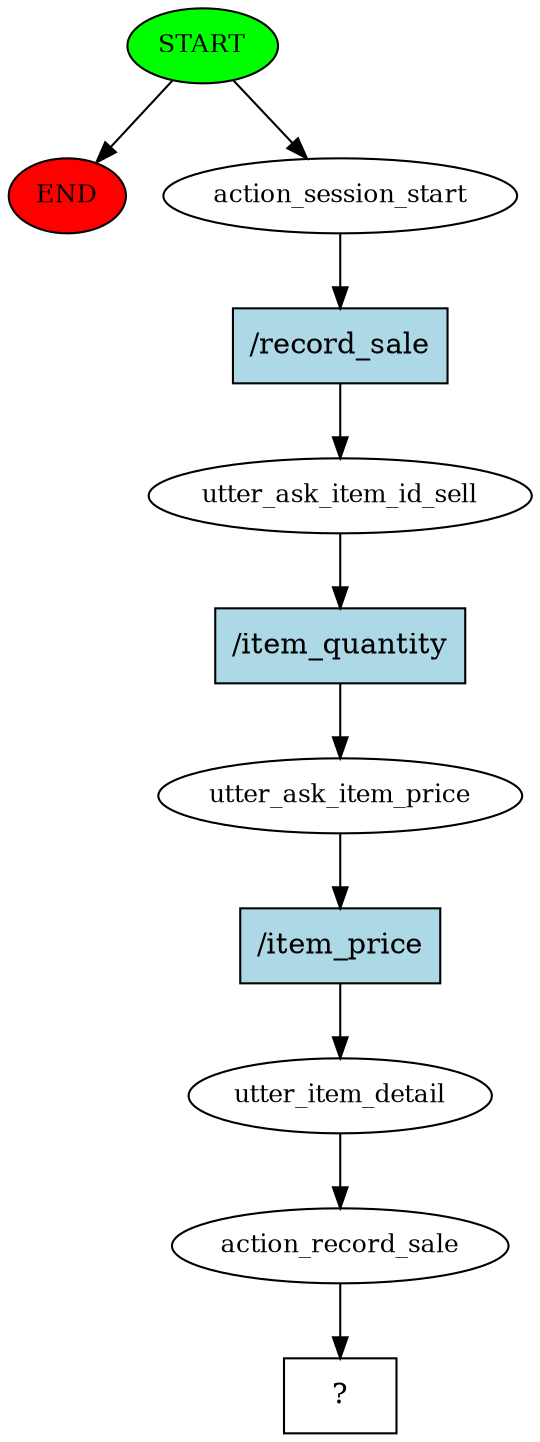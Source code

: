 digraph  {
0 [class="start active", fillcolor=green, fontsize=12, label=START, style=filled];
"-1" [class=end, fillcolor=red, fontsize=12, label=END, style=filled];
1 [class=active, fontsize=12, label=action_session_start];
2 [class=active, fontsize=12, label=utter_ask_item_id_sell];
3 [class=active, fontsize=12, label=utter_ask_item_price];
4 [class=active, fontsize=12, label=utter_item_detail];
5 [class=active, fontsize=12, label=action_record_sale];
6 [class="intent dashed active", label="  ?  ", shape=rect];
7 [class="intent active", fillcolor=lightblue, label="/record_sale", shape=rect, style=filled];
8 [class="intent active", fillcolor=lightblue, label="/item_quantity", shape=rect, style=filled];
9 [class="intent active", fillcolor=lightblue, label="/item_price", shape=rect, style=filled];
0 -> "-1"  [class="", key=NONE, label=""];
0 -> 1  [class=active, key=NONE, label=""];
1 -> 7  [class=active, key=0];
2 -> 8  [class=active, key=0];
3 -> 9  [class=active, key=0];
4 -> 5  [class=active, key=NONE, label=""];
5 -> 6  [class=active, key=NONE, label=""];
7 -> 2  [class=active, key=0];
8 -> 3  [class=active, key=0];
9 -> 4  [class=active, key=0];
}
